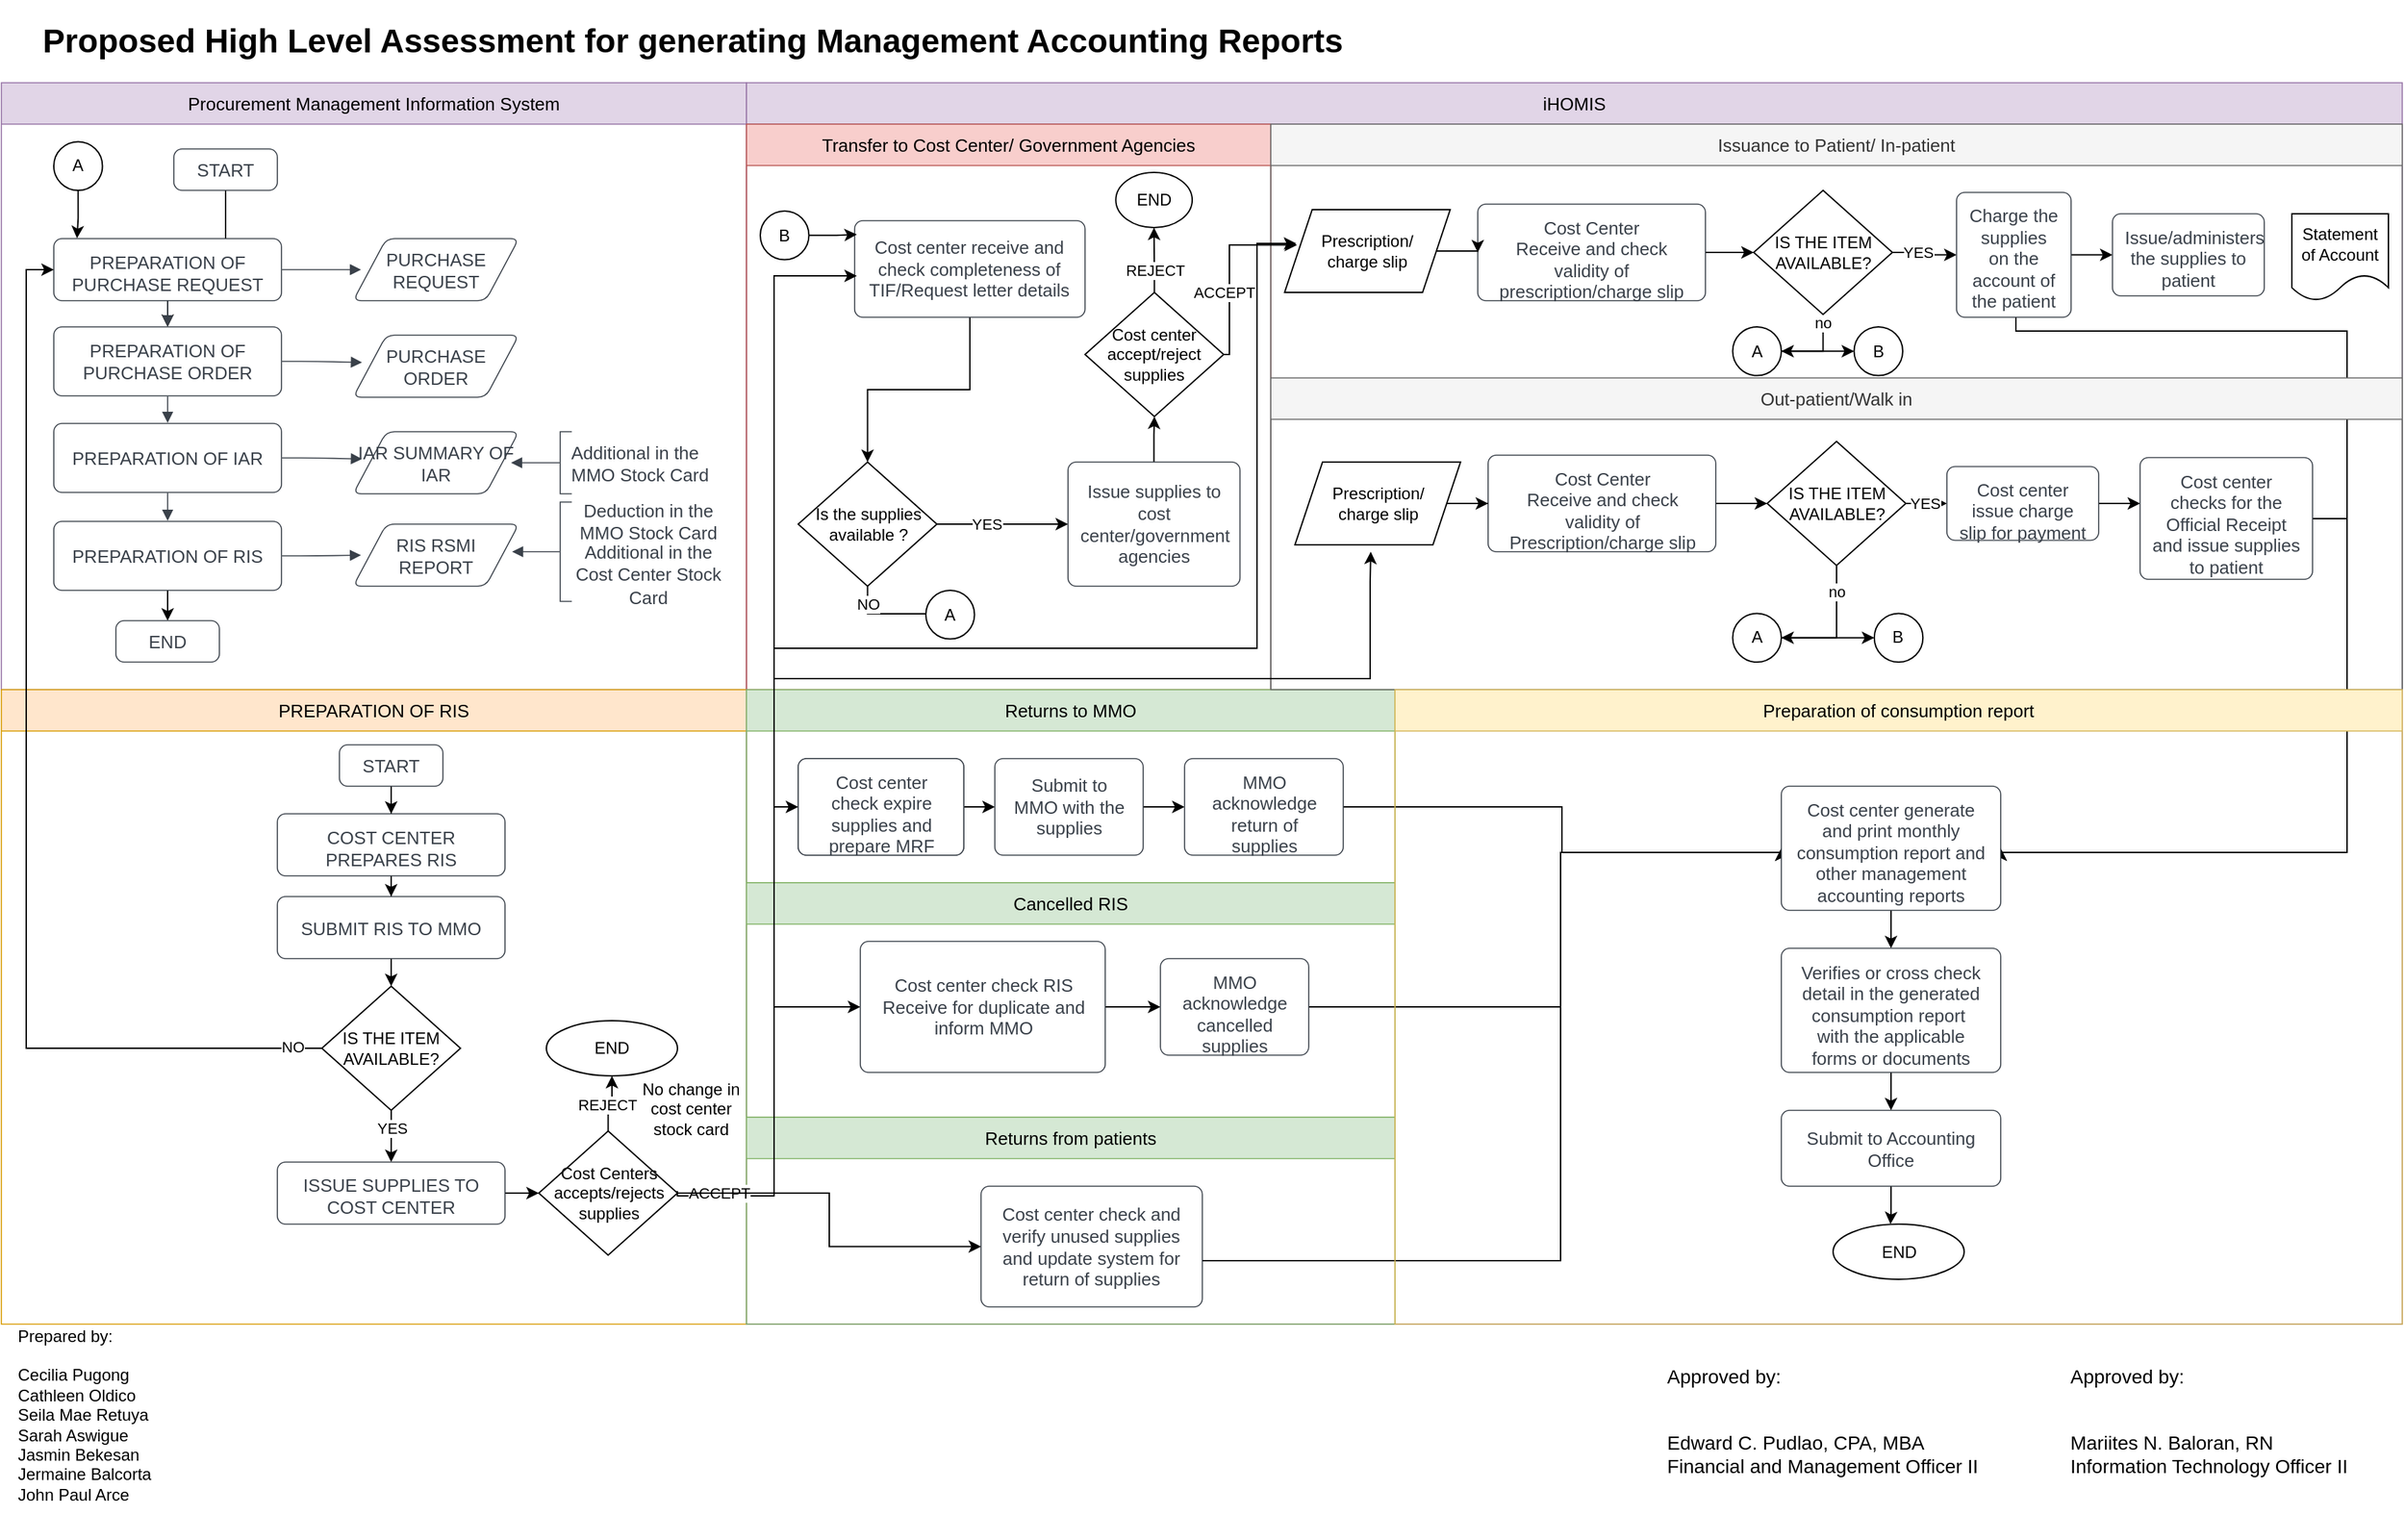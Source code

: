<mxfile version="21.5.0" type="github">
  <diagram name="Page-1" id="J0lyRj6n2_-u4ndbuz0H">
    <mxGraphModel dx="1434" dy="796" grid="1" gridSize="10" guides="1" tooltips="1" connect="1" arrows="1" fold="1" page="1" pageScale="1" pageWidth="850" pageHeight="1100" math="0" shadow="0">
      <root>
        <mxCell id="0" />
        <mxCell id="1" parent="0" />
        <mxCell id="qVswXqrrGsFflSgT77Yx-1" value="" style="fillColor=none;strokeColor=none;pointerEvents=0;fontStyle=0;html=1;whiteSpace=wrap;container=1;collapsible=0;childLayout=stackLayout;resizeParent=1;dropTarget=0;fontSize=13;spacing=0;strokeOpacity=100;fillOpacity=100;rounded=1;absoluteArcSize=1;arcSize=12;strokeWidth=0.8;" parent="1" vertex="1">
          <mxGeometry x="30" y="60" width="540" height="440" as="geometry" />
        </mxCell>
        <mxCell id="qVswXqrrGsFflSgT77Yx-2" value="Procurement Management Information System" style="swimlane;html=1;whiteSpace=wrap;connectable=0;fontStyle=0;startSize=30;dropTarget=0;rounded=0;spacing=0;strokeColor=#9673a6;strokeOpacity=100;fillOpacity=100;fillColor=#e1d5e7;strokeWidth=0.8;container=1;pointerEvents=0;collapsible=0;recursiveResize=0;fontSize=13;align=center;" parent="qVswXqrrGsFflSgT77Yx-1" vertex="1">
          <mxGeometry width="540" height="440" as="geometry" />
        </mxCell>
        <mxCell id="ko_6VQ7homJem2bXmBW5-42" value="" style="edgeStyle=orthogonalEdgeStyle;rounded=0;orthogonalLoop=1;jettySize=auto;html=1;" parent="1" source="qVswXqrrGsFflSgT77Yx-3" target="qVswXqrrGsFflSgT77Yx-5" edge="1">
          <mxGeometry relative="1" as="geometry" />
        </mxCell>
        <mxCell id="qVswXqrrGsFflSgT77Yx-3" value="START" style="html=1;overflow=block;blockSpacing=1;whiteSpace=wrap;fontSize=13;fontColor=#3a414a;align=center;spacing=3.8;strokeColor=#3a414a;strokeOpacity=100;fillOpacity=100;rounded=1;absoluteArcSize=1;arcSize=12;fillColor=#ffffff;strokeWidth=0.8;lucidId=2fs9UQbkpLP_;" parent="1" vertex="1">
          <mxGeometry x="155" y="108" width="75" height="30" as="geometry" />
        </mxCell>
        <mxCell id="qVswXqrrGsFflSgT77Yx-4" value="PREPARATION OF PURCHASE REQUEST" style="html=1;overflow=block;blockSpacing=1;whiteSpace=wrap;fontSize=13;fontColor=#3a414a;align=center;spacing=9;strokeColor=#3a414a;strokeOpacity=100;fillOpacity=100;rounded=1;absoluteArcSize=1;arcSize=12;fillColor=#ffffff;strokeWidth=0.8;lucidId=ogs9_VXGJzux;" parent="1" vertex="1">
          <mxGeometry x="68" y="173" width="165" height="45" as="geometry" />
        </mxCell>
        <mxCell id="qVswXqrrGsFflSgT77Yx-5" value="PREPARATION OF PURCHASE ORDER" style="html=1;overflow=block;blockSpacing=1;whiteSpace=wrap;fontSize=13;fontColor=#3a414a;align=center;spacing=9;strokeColor=#3a414a;strokeOpacity=100;fillOpacity=100;rounded=1;absoluteArcSize=1;arcSize=12;fillColor=#ffffff;strokeWidth=0.8;lucidId=Ehs9~Ryh2CZX;" parent="1" vertex="1">
          <mxGeometry x="68" y="237" width="165" height="50" as="geometry" />
        </mxCell>
        <mxCell id="qVswXqrrGsFflSgT77Yx-7" value="" style="html=1;jettySize=18;whiteSpace=wrap;fontSize=13;strokeColor=#3a414a;strokeOpacity=100;strokeWidth=0.8;rounded=1;arcSize=24;edgeStyle=orthogonalEdgeStyle;startArrow=none;endArrow=block;endFill=1;exitX=0.5;exitY=1.008;exitPerimeter=0;entryX=0.5;entryY=-0.007;entryPerimeter=0;lucidId=-Ts9mlz6nutN;" parent="1" source="qVswXqrrGsFflSgT77Yx-4" target="qVswXqrrGsFflSgT77Yx-5" edge="1">
          <mxGeometry width="100" height="100" relative="1" as="geometry">
            <Array as="points" />
          </mxGeometry>
        </mxCell>
        <mxCell id="qVswXqrrGsFflSgT77Yx-8" value="PURCHASE REQUEST" style="html=1;overflow=block;blockSpacing=1;whiteSpace=wrap;shape=parallelogram;perimeter=parallelogramPerimeter;anchorPointDirection=0;fontSize=13;fontColor=#3a414a;align=center;spacing=3.8;strokeColor=#3a414a;strokeOpacity=100;fillOpacity=100;rounded=1;absoluteArcSize=1;arcSize=12;fillColor=#ffffff;strokeWidth=0.8;lucidId=UVs9wLl9qu2Y;" parent="1" vertex="1">
          <mxGeometry x="285" y="173" width="120" height="45" as="geometry" />
        </mxCell>
        <mxCell id="qVswXqrrGsFflSgT77Yx-9" value="PURCHASE ORDER" style="html=1;overflow=block;blockSpacing=1;whiteSpace=wrap;shape=parallelogram;perimeter=parallelogramPerimeter;anchorPointDirection=0;fontSize=13;fontColor=#3a414a;align=center;spacing=3.8;strokeColor=#3a414a;strokeOpacity=100;fillOpacity=100;rounded=1;absoluteArcSize=1;arcSize=12;fillColor=#ffffff;strokeWidth=0.8;lucidId=-Vs9KuD~k-B.;" parent="1" vertex="1">
          <mxGeometry x="285" y="243" width="120" height="45" as="geometry" />
        </mxCell>
        <mxCell id="qVswXqrrGsFflSgT77Yx-10" value="" style="html=1;jettySize=18;whiteSpace=wrap;fontSize=13;strokeColor=#3a414a;strokeOpacity=100;strokeWidth=0.8;rounded=1;arcSize=24;edgeStyle=orthogonalEdgeStyle;startArrow=none;endArrow=block;endFill=1;exitX=1.002;exitY=0.5;exitPerimeter=0;entryX=0.047;entryY=0.5;entryPerimeter=0;lucidId=wWs9zzer59Nv;" parent="1" source="qVswXqrrGsFflSgT77Yx-4" target="qVswXqrrGsFflSgT77Yx-8" edge="1">
          <mxGeometry width="100" height="100" relative="1" as="geometry">
            <Array as="points" />
          </mxGeometry>
        </mxCell>
        <mxCell id="qVswXqrrGsFflSgT77Yx-11" value="" style="html=1;jettySize=18;whiteSpace=wrap;fontSize=13;strokeColor=#3a414a;strokeOpacity=100;strokeWidth=0.8;rounded=1;arcSize=24;edgeStyle=orthogonalEdgeStyle;startArrow=none;endArrow=block;endFill=1;exitX=1.002;exitY=0.5;exitPerimeter=0;entryX=0.053;entryY=0.44;entryPerimeter=0;lucidId=BWs9Htznbsrv;" parent="1" source="qVswXqrrGsFflSgT77Yx-5" target="qVswXqrrGsFflSgT77Yx-9" edge="1">
          <mxGeometry width="100" height="100" relative="1" as="geometry">
            <Array as="points" />
          </mxGeometry>
        </mxCell>
        <mxCell id="qVswXqrrGsFflSgT77Yx-12" value="PREPARATION OF IAR" style="html=1;overflow=block;blockSpacing=1;whiteSpace=wrap;fontSize=13;fontColor=#3a414a;align=center;spacing=9;strokeColor=#3a414a;strokeOpacity=100;fillOpacity=100;rounded=1;absoluteArcSize=1;arcSize=12;fillColor=#ffffff;strokeWidth=0.8;lucidId=RXs9OeCp4kVb;" parent="1" vertex="1">
          <mxGeometry x="68" y="307" width="165" height="50" as="geometry" />
        </mxCell>
        <mxCell id="qVswXqrrGsFflSgT77Yx-13" value="IAR SUMMARY OF IAR" style="html=1;overflow=block;blockSpacing=1;whiteSpace=wrap;shape=parallelogram;perimeter=parallelogramPerimeter;anchorPointDirection=0;fontSize=13;fontColor=#3a414a;align=center;spacing=3.8;strokeColor=#3a414a;strokeOpacity=100;fillOpacity=100;rounded=1;absoluteArcSize=1;arcSize=12;fillColor=#ffffff;strokeWidth=0.8;lucidId=gYs9m8~hJAxD;" parent="1" vertex="1">
          <mxGeometry x="285" y="313" width="120" height="45" as="geometry" />
        </mxCell>
        <mxCell id="qVswXqrrGsFflSgT77Yx-14" value="" style="html=1;jettySize=18;whiteSpace=wrap;fontSize=13;strokeColor=#3a414a;strokeOpacity=100;strokeWidth=0.8;rounded=1;arcSize=24;edgeStyle=orthogonalEdgeStyle;startArrow=none;endArrow=block;endFill=1;exitX=1.002;exitY=0.5;exitPerimeter=0;entryX=0.053;entryY=0.44;entryPerimeter=0;lucidId=yYs9_ldrX1Fi;" parent="1" source="qVswXqrrGsFflSgT77Yx-12" target="qVswXqrrGsFflSgT77Yx-13" edge="1">
          <mxGeometry width="100" height="100" relative="1" as="geometry">
            <Array as="points" />
          </mxGeometry>
        </mxCell>
        <mxCell id="ko_6VQ7homJem2bXmBW5-2" value="" style="edgeStyle=orthogonalEdgeStyle;rounded=0;orthogonalLoop=1;jettySize=auto;html=1;" parent="1" source="qVswXqrrGsFflSgT77Yx-15" target="ko_6VQ7homJem2bXmBW5-1" edge="1">
          <mxGeometry relative="1" as="geometry" />
        </mxCell>
        <mxCell id="qVswXqrrGsFflSgT77Yx-15" value="PREPARATION OF RIS" style="html=1;overflow=block;blockSpacing=1;whiteSpace=wrap;fontSize=13;fontColor=#3a414a;align=center;spacing=9;strokeColor=#3a414a;strokeOpacity=100;fillOpacity=100;rounded=1;absoluteArcSize=1;arcSize=12;fillColor=#ffffff;strokeWidth=0.8;lucidId=OYs974KPALUt;" parent="1" vertex="1">
          <mxGeometry x="68" y="378" width="165" height="50" as="geometry" />
        </mxCell>
        <mxCell id="qVswXqrrGsFflSgT77Yx-16" value="RIS RSMI REPORT" style="html=1;overflow=block;blockSpacing=1;whiteSpace=wrap;shape=parallelogram;perimeter=parallelogramPerimeter;anchorPointDirection=0;fontSize=13;fontColor=#3a414a;align=center;spacing=3.8;strokeColor=#3a414a;strokeOpacity=100;fillOpacity=100;rounded=1;absoluteArcSize=1;arcSize=12;fillColor=#ffffff;strokeWidth=0.8;lucidId=5Ys9VWO-W1IM;" parent="1" vertex="1">
          <mxGeometry x="285" y="380" width="120" height="45" as="geometry" />
        </mxCell>
        <mxCell id="qVswXqrrGsFflSgT77Yx-17" value="" style="html=1;jettySize=18;whiteSpace=wrap;fontSize=13;strokeColor=#3a414a;strokeOpacity=100;strokeWidth=0.8;rounded=1;arcSize=24;edgeStyle=orthogonalEdgeStyle;startArrow=none;endArrow=block;endFill=1;exitX=1.002;exitY=0.5;exitPerimeter=0;entryX=0.047;entryY=0.5;entryPerimeter=0;lucidId=eZs9JbDSxy5_;" parent="1" source="qVswXqrrGsFflSgT77Yx-15" target="qVswXqrrGsFflSgT77Yx-16" edge="1">
          <mxGeometry width="100" height="100" relative="1" as="geometry">
            <Array as="points" />
          </mxGeometry>
        </mxCell>
        <mxCell id="qVswXqrrGsFflSgT77Yx-18" value="Additional in the MMO Stock Card" style="group;spacingLeft=8;align=left;spacing=0;strokeColor=none;whiteSpace=wrap;fontSize=13;fontColor=#3a414a;strokeOpacity=100;fillOpacity=0;rounded=1;absoluteArcSize=1;arcSize=12;fillColor=#ffffff;strokeWidth=0.8;verticalAlign=middle;html=1;" parent="1" vertex="1">
          <mxGeometry x="435" y="313" width="120" height="45" as="geometry" />
        </mxCell>
        <mxCell id="qVswXqrrGsFflSgT77Yx-19" value="" style="shape=partialRectangle;right=0;fillColor=none;whiteSpace=wrap;fontSize=13;fontColor=#3a414a;align=center;strokeColor=#3a414a;strokeWidth=0.8;" parent="qVswXqrrGsFflSgT77Yx-18" vertex="1">
          <mxGeometry width="8" height="45" relative="1" as="geometry" />
        </mxCell>
        <mxCell id="qVswXqrrGsFflSgT77Yx-20" value="" style="html=1;jettySize=18;whiteSpace=wrap;fontSize=13;strokeColor=#3a414a;strokeOpacity=100;strokeWidth=0.8;rounded=1;arcSize=24;edgeStyle=orthogonalEdgeStyle;startArrow=none;endArrow=block;endFill=1;exitX=-0.003;exitY=0.5;exitPerimeter=0;entryX=0.953;entryY=0.5;entryPerimeter=0;lucidId=xZs9WXEUDVAi;" parent="1" source="qVswXqrrGsFflSgT77Yx-18" target="qVswXqrrGsFflSgT77Yx-13" edge="1">
          <mxGeometry width="100" height="100" relative="1" as="geometry">
            <Array as="points" />
          </mxGeometry>
        </mxCell>
        <mxCell id="qVswXqrrGsFflSgT77Yx-21" value="&lt;div style=&quot;display: flex; justify-content: center; text-align: center; align-items: baseline; font-size: 0; line-height: 1.25;margin-top: -2px;&quot;&gt;&lt;span&gt;&lt;span style=&quot;font-size:13px;color:#3a414a;&quot;&gt;Deduction in the MMO Stock Card&#xa;&lt;/span&gt;&lt;/span&gt;&lt;/div&gt;&lt;div style=&quot;display: flex; justify-content: center; text-align: center; align-items: baseline; font-size: 0; line-height: 1.25;margin-top: -2px;&quot;&gt;&lt;span&gt;&lt;span style=&quot;font-size:13px;color:#3a414a;&quot;&gt;Additional in the Cost Center Stock Card&lt;/span&gt;&lt;/span&gt;&lt;/div&gt;" style="group;spacingLeft=8;align=left;spacing=0;strokeColor=none;whiteSpace=wrap;overflow=block;blockSpacing=1;html=1;fontSize=13;strokeOpacity=100;fillOpacity=0;rounded=1;absoluteArcSize=1;arcSize=12;fillColor=#ffffff;strokeWidth=0.8;verticalAlign=middle;" parent="1" vertex="1">
          <mxGeometry x="435" y="364" width="120" height="72" as="geometry" />
        </mxCell>
        <mxCell id="qVswXqrrGsFflSgT77Yx-22" value="" style="shape=partialRectangle;right=0;fillColor=none;whiteSpace=wrap;overflow=block;blockSpacing=1;html=1;fontSize=13;strokeColor=#3a414a;strokeWidth=0.8;" parent="qVswXqrrGsFflSgT77Yx-21" vertex="1">
          <mxGeometry width="8" height="72" relative="1" as="geometry" />
        </mxCell>
        <mxCell id="qVswXqrrGsFflSgT77Yx-23" value="" style="html=1;jettySize=18;whiteSpace=wrap;fontSize=13;strokeColor=#3a414a;strokeOpacity=100;strokeWidth=0.8;rounded=1;arcSize=24;edgeStyle=orthogonalEdgeStyle;startArrow=none;endArrow=block;endFill=1;exitX=-0.003;exitY=0.5;exitPerimeter=0;entryX=0.959;entryY=0.44;entryPerimeter=0;lucidId=.Zs9wa_sZbOn;" parent="1" source="qVswXqrrGsFflSgT77Yx-21" target="qVswXqrrGsFflSgT77Yx-16" edge="1">
          <mxGeometry width="100" height="100" relative="1" as="geometry">
            <Array as="points" />
          </mxGeometry>
        </mxCell>
        <mxCell id="qVswXqrrGsFflSgT77Yx-24" value="" style="html=1;jettySize=18;whiteSpace=wrap;fontSize=13;strokeColor=#3a414a;strokeOpacity=100;strokeWidth=0.8;rounded=1;arcSize=24;edgeStyle=orthogonalEdgeStyle;startArrow=none;endArrow=block;endFill=1;exitX=0.5;exitY=1.007;exitPerimeter=0;entryX=0.5;entryY=-0.007;entryPerimeter=0;lucidId=w4s9.SIj1D_p;" parent="1" source="qVswXqrrGsFflSgT77Yx-5" target="qVswXqrrGsFflSgT77Yx-12" edge="1">
          <mxGeometry width="100" height="100" relative="1" as="geometry">
            <Array as="points" />
          </mxGeometry>
        </mxCell>
        <mxCell id="qVswXqrrGsFflSgT77Yx-25" value="" style="html=1;jettySize=18;whiteSpace=wrap;fontSize=13;strokeColor=#3a414a;strokeOpacity=100;strokeWidth=0.8;rounded=1;arcSize=24;edgeStyle=orthogonalEdgeStyle;startArrow=none;endArrow=block;endFill=1;exitX=0.5;exitY=1.007;exitPerimeter=0;entryX=0.5;entryY=-0.007;entryPerimeter=0;lucidId=x4s9VvWTqHpb;" parent="1" source="qVswXqrrGsFflSgT77Yx-12" target="qVswXqrrGsFflSgT77Yx-15" edge="1">
          <mxGeometry width="100" height="100" relative="1" as="geometry">
            <Array as="points" />
          </mxGeometry>
        </mxCell>
        <mxCell id="qVswXqrrGsFflSgT77Yx-146" value="&lt;h1&gt;Proposed High Level Assessment for generating Management Accounting Reports&lt;/h1&gt;" style="text;html=1;strokeColor=none;fillColor=none;spacing=5;spacingTop=-20;whiteSpace=wrap;overflow=hidden;rounded=0;" parent="1" vertex="1">
          <mxGeometry x="55" y="10" width="1195" height="40" as="geometry" />
        </mxCell>
        <mxCell id="ko_6VQ7homJem2bXmBW5-1" value="END" style="html=1;overflow=block;blockSpacing=1;whiteSpace=wrap;fontSize=13;fontColor=#3a414a;align=center;spacing=3.8;strokeColor=#3a414a;strokeOpacity=100;fillOpacity=100;rounded=1;absoluteArcSize=1;arcSize=12;fillColor=#ffffff;strokeWidth=0.8;lucidId=2fs9UQbkpLP_;" parent="1" vertex="1">
          <mxGeometry x="113" y="450" width="75" height="30" as="geometry" />
        </mxCell>
        <mxCell id="ko_6VQ7homJem2bXmBW5-3" value="" style="fillColor=none;strokeColor=none;pointerEvents=0;fontStyle=0;html=1;whiteSpace=wrap;container=1;collapsible=0;childLayout=stackLayout;resizeParent=1;dropTarget=0;fontSize=13;spacing=0;strokeOpacity=100;fillOpacity=100;rounded=1;absoluteArcSize=1;arcSize=12;strokeWidth=0.8;" parent="1" vertex="1">
          <mxGeometry x="30" y="500" width="540" height="460" as="geometry" />
        </mxCell>
        <mxCell id="ko_6VQ7homJem2bXmBW5-4" value="PREPARATION OF RIS" style="swimlane;html=1;whiteSpace=wrap;connectable=0;fontStyle=0;startSize=30;dropTarget=0;rounded=0;spacing=0;strokeColor=#d79b00;strokeOpacity=100;fillOpacity=100;fillColor=#ffe6cc;strokeWidth=0.8;container=1;pointerEvents=0;collapsible=0;recursiveResize=0;fontSize=13;align=center;" parent="ko_6VQ7homJem2bXmBW5-3" vertex="1">
          <mxGeometry width="540" height="460" as="geometry" />
        </mxCell>
        <mxCell id="ko_6VQ7homJem2bXmBW5-15" style="edgeStyle=orthogonalEdgeStyle;rounded=0;orthogonalLoop=1;jettySize=auto;html=1;entryX=0.5;entryY=0;entryDx=0;entryDy=0;" parent="1" source="ko_6VQ7homJem2bXmBW5-5" target="ko_6VQ7homJem2bXmBW5-6" edge="1">
          <mxGeometry relative="1" as="geometry" />
        </mxCell>
        <mxCell id="ko_6VQ7homJem2bXmBW5-5" value="START" style="html=1;overflow=block;blockSpacing=1;whiteSpace=wrap;fontSize=13;fontColor=#3a414a;align=center;spacing=3.8;strokeColor=#3a414a;strokeOpacity=100;fillOpacity=100;rounded=1;absoluteArcSize=1;arcSize=12;fillColor=#ffffff;strokeWidth=0.8;lucidId=2fs9UQbkpLP_;" parent="1" vertex="1">
          <mxGeometry x="275" y="540" width="75" height="30" as="geometry" />
        </mxCell>
        <mxCell id="ko_6VQ7homJem2bXmBW5-17" style="edgeStyle=orthogonalEdgeStyle;rounded=0;orthogonalLoop=1;jettySize=auto;html=1;" parent="1" source="ko_6VQ7homJem2bXmBW5-6" target="ko_6VQ7homJem2bXmBW5-7" edge="1">
          <mxGeometry relative="1" as="geometry" />
        </mxCell>
        <mxCell id="ko_6VQ7homJem2bXmBW5-6" value="COST CENTER PREPARES RIS" style="html=1;overflow=block;blockSpacing=1;whiteSpace=wrap;fontSize=13;fontColor=#3a414a;align=center;spacing=9;strokeColor=#3a414a;strokeOpacity=100;fillOpacity=100;rounded=1;absoluteArcSize=1;arcSize=12;fillColor=#ffffff;strokeWidth=0.8;lucidId=ogs9_VXGJzux;" parent="1" vertex="1">
          <mxGeometry x="230" y="590" width="165" height="45" as="geometry" />
        </mxCell>
        <mxCell id="ko_6VQ7homJem2bXmBW5-18" style="edgeStyle=orthogonalEdgeStyle;rounded=0;orthogonalLoop=1;jettySize=auto;html=1;" parent="1" source="ko_6VQ7homJem2bXmBW5-7" target="ko_6VQ7homJem2bXmBW5-9" edge="1">
          <mxGeometry relative="1" as="geometry" />
        </mxCell>
        <mxCell id="ko_6VQ7homJem2bXmBW5-7" value="SUBMIT RIS TO MMO" style="html=1;overflow=block;blockSpacing=1;whiteSpace=wrap;fontSize=13;fontColor=#3a414a;align=center;spacing=9;strokeColor=#3a414a;strokeOpacity=100;fillOpacity=100;rounded=1;absoluteArcSize=1;arcSize=12;fillColor=#ffffff;strokeWidth=0.8;lucidId=ogs9_VXGJzux;" parent="1" vertex="1">
          <mxGeometry x="230" y="650" width="165" height="45" as="geometry" />
        </mxCell>
        <mxCell id="ko_6VQ7homJem2bXmBW5-23" style="edgeStyle=orthogonalEdgeStyle;rounded=0;orthogonalLoop=1;jettySize=auto;html=1;entryX=0;entryY=0.5;entryDx=0;entryDy=0;" parent="1" source="ko_6VQ7homJem2bXmBW5-9" target="qVswXqrrGsFflSgT77Yx-4" edge="1">
          <mxGeometry relative="1" as="geometry">
            <Array as="points">
              <mxPoint x="48" y="760" />
              <mxPoint x="48" y="196" />
            </Array>
          </mxGeometry>
        </mxCell>
        <mxCell id="ko_6VQ7homJem2bXmBW5-24" value="NO" style="edgeLabel;html=1;align=center;verticalAlign=middle;resizable=0;points=[];" parent="ko_6VQ7homJem2bXmBW5-23" vertex="1" connectable="0">
          <mxGeometry x="-0.945" y="-1" relative="1" as="geometry">
            <mxPoint as="offset" />
          </mxGeometry>
        </mxCell>
        <mxCell id="ko_6VQ7homJem2bXmBW5-27" value="" style="edgeStyle=orthogonalEdgeStyle;rounded=0;orthogonalLoop=1;jettySize=auto;html=1;" parent="1" source="ko_6VQ7homJem2bXmBW5-9" target="ko_6VQ7homJem2bXmBW5-25" edge="1">
          <mxGeometry relative="1" as="geometry" />
        </mxCell>
        <mxCell id="ko_6VQ7homJem2bXmBW5-28" value="YES" style="edgeLabel;html=1;align=center;verticalAlign=middle;resizable=0;points=[];" parent="ko_6VQ7homJem2bXmBW5-27" vertex="1" connectable="0">
          <mxGeometry x="-0.317" relative="1" as="geometry">
            <mxPoint as="offset" />
          </mxGeometry>
        </mxCell>
        <mxCell id="ko_6VQ7homJem2bXmBW5-9" value="IS THE ITEM AVAILABLE?" style="rhombus;whiteSpace=wrap;html=1;" parent="1" vertex="1">
          <mxGeometry x="262.25" y="715" width="100.5" height="90" as="geometry" />
        </mxCell>
        <mxCell id="ko_6VQ7homJem2bXmBW5-142" style="edgeStyle=orthogonalEdgeStyle;rounded=0;orthogonalLoop=1;jettySize=auto;html=1;" parent="1" source="ko_6VQ7homJem2bXmBW5-25" target="ko_6VQ7homJem2bXmBW5-140" edge="1">
          <mxGeometry relative="1" as="geometry" />
        </mxCell>
        <mxCell id="ko_6VQ7homJem2bXmBW5-25" value="ISSUE SUPPLIES TO COST CENTER" style="html=1;overflow=block;blockSpacing=1;whiteSpace=wrap;fontSize=13;fontColor=#3a414a;align=center;spacing=9;strokeColor=#3a414a;strokeOpacity=100;fillOpacity=100;rounded=1;absoluteArcSize=1;arcSize=12;fillColor=#ffffff;strokeWidth=0.8;lucidId=ogs9_VXGJzux;" parent="1" vertex="1">
          <mxGeometry x="230" y="842.5" width="165" height="45" as="geometry" />
        </mxCell>
        <mxCell id="ko_6VQ7homJem2bXmBW5-30" value="iHOMIS" style="swimlane;html=1;whiteSpace=wrap;connectable=0;fontStyle=0;startSize=30;dropTarget=0;rounded=0;spacing=0;strokeColor=#9673a6;strokeOpacity=100;fillOpacity=100;fillColor=#e1d5e7;strokeWidth=0.8;container=1;pointerEvents=0;collapsible=0;recursiveResize=0;fontSize=13;align=center;" parent="1" vertex="1">
          <mxGeometry x="570" y="60" width="1200" height="900" as="geometry" />
        </mxCell>
        <mxCell id="ko_6VQ7homJem2bXmBW5-31" value="Transfer to Cost Center/ Government Agencies" style="swimlane;html=1;whiteSpace=wrap;connectable=0;fontStyle=0;startSize=30;dropTarget=0;rounded=0;spacing=0;strokeColor=#b85450;strokeOpacity=100;fillOpacity=100;fillColor=#f8cecc;strokeWidth=0.8;container=1;pointerEvents=0;collapsible=0;recursiveResize=0;fontSize=13;align=center;" parent="1" vertex="1">
          <mxGeometry x="570" y="90" width="380" height="410" as="geometry" />
        </mxCell>
        <mxCell id="ko_6VQ7homJem2bXmBW5-38" value="" style="edgeStyle=orthogonalEdgeStyle;rounded=0;orthogonalLoop=1;jettySize=auto;html=1;" parent="1" source="ko_6VQ7homJem2bXmBW5-34" target="ko_6VQ7homJem2bXmBW5-35" edge="1">
          <mxGeometry relative="1" as="geometry" />
        </mxCell>
        <mxCell id="ko_6VQ7homJem2bXmBW5-34" value="Cost center receive and check completeness of TIF/Request letter details" style="html=1;overflow=block;blockSpacing=1;whiteSpace=wrap;fontSize=13;fontColor=#3a414a;align=center;spacing=9;strokeColor=#3a414a;strokeOpacity=100;fillOpacity=100;rounded=1;absoluteArcSize=1;arcSize=12;fillColor=#ffffff;strokeWidth=0.8;lucidId=ogs9_VXGJzux;" parent="1" vertex="1">
          <mxGeometry x="648.37" y="160" width="166.99" height="70" as="geometry" />
        </mxCell>
        <mxCell id="ko_6VQ7homJem2bXmBW5-39" value="" style="edgeStyle=orthogonalEdgeStyle;rounded=0;orthogonalLoop=1;jettySize=auto;html=1;" parent="1" source="ko_6VQ7homJem2bXmBW5-35" target="ko_6VQ7homJem2bXmBW5-36" edge="1">
          <mxGeometry relative="1" as="geometry" />
        </mxCell>
        <mxCell id="ko_6VQ7homJem2bXmBW5-59" value="YES" style="edgeLabel;html=1;align=center;verticalAlign=middle;resizable=0;points=[];" parent="ko_6VQ7homJem2bXmBW5-39" vertex="1" connectable="0">
          <mxGeometry x="-0.25" relative="1" as="geometry">
            <mxPoint as="offset" />
          </mxGeometry>
        </mxCell>
        <mxCell id="ko_6VQ7homJem2bXmBW5-55" value="" style="edgeStyle=orthogonalEdgeStyle;rounded=0;orthogonalLoop=1;jettySize=auto;html=1;" parent="1" source="ko_6VQ7homJem2bXmBW5-35" target="ko_6VQ7homJem2bXmBW5-54" edge="1">
          <mxGeometry relative="1" as="geometry" />
        </mxCell>
        <mxCell id="ko_6VQ7homJem2bXmBW5-58" value="NO" style="edgeLabel;html=1;align=center;verticalAlign=middle;resizable=0;points=[];" parent="ko_6VQ7homJem2bXmBW5-55" vertex="1" connectable="0">
          <mxGeometry x="-0.733" relative="1" as="geometry">
            <mxPoint as="offset" />
          </mxGeometry>
        </mxCell>
        <mxCell id="ko_6VQ7homJem2bXmBW5-35" value="Is the supplies available ?" style="rhombus;whiteSpace=wrap;html=1;" parent="1" vertex="1">
          <mxGeometry x="607.5" y="335" width="100.5" height="90" as="geometry" />
        </mxCell>
        <mxCell id="ko_6VQ7homJem2bXmBW5-162" style="edgeStyle=orthogonalEdgeStyle;rounded=0;orthogonalLoop=1;jettySize=auto;html=1;" parent="1" source="ko_6VQ7homJem2bXmBW5-36" target="ko_6VQ7homJem2bXmBW5-156" edge="1">
          <mxGeometry relative="1" as="geometry" />
        </mxCell>
        <mxCell id="ko_6VQ7homJem2bXmBW5-36" value="Issue supplies to cost center/government agencies" style="html=1;overflow=block;blockSpacing=1;whiteSpace=wrap;fontSize=13;fontColor=#3a414a;align=center;spacing=9;strokeColor=#3a414a;strokeOpacity=100;fillOpacity=100;rounded=1;absoluteArcSize=1;arcSize=12;fillColor=#ffffff;strokeWidth=0.8;lucidId=ogs9_VXGJzux;" parent="1" vertex="1">
          <mxGeometry x="803.04" y="335" width="124.64" height="90" as="geometry" />
        </mxCell>
        <mxCell id="ko_6VQ7homJem2bXmBW5-54" value="A" style="ellipse;whiteSpace=wrap;html=1;aspect=fixed;" parent="1" vertex="1">
          <mxGeometry x="700" y="428" width="35.25" height="35.25" as="geometry" />
        </mxCell>
        <mxCell id="ko_6VQ7homJem2bXmBW5-56" value="Issuance to Patient/ In-patient" style="swimlane;html=1;whiteSpace=wrap;connectable=0;fontStyle=0;startSize=30;dropTarget=0;rounded=0;spacing=0;strokeColor=#666666;strokeOpacity=100;fillOpacity=100;fillColor=#f5f5f5;strokeWidth=0.8;container=1;pointerEvents=0;collapsible=0;recursiveResize=0;fontSize=13;fontColor=#333333;align=center;" parent="1" vertex="1">
          <mxGeometry x="950" y="90" width="820" height="410" as="geometry" />
        </mxCell>
        <mxCell id="ko_6VQ7homJem2bXmBW5-67" value="" style="edgeStyle=orthogonalEdgeStyle;rounded=0;orthogonalLoop=1;jettySize=auto;html=1;" parent="1" source="ko_6VQ7homJem2bXmBW5-57" target="ko_6VQ7homJem2bXmBW5-64" edge="1">
          <mxGeometry relative="1" as="geometry" />
        </mxCell>
        <mxCell id="ko_6VQ7homJem2bXmBW5-57" value="Cost Center&lt;br&gt;Receive and check validity of prescription/charge slip" style="html=1;overflow=block;blockSpacing=1;whiteSpace=wrap;fontSize=13;fontColor=#3a414a;align=center;spacing=9;strokeColor=#3a414a;strokeOpacity=100;fillOpacity=100;rounded=1;absoluteArcSize=1;arcSize=12;fillColor=#ffffff;strokeWidth=0.8;lucidId=ogs9_VXGJzux;" parent="1" vertex="1">
          <mxGeometry x="1100" y="148" width="165" height="70" as="geometry" />
        </mxCell>
        <mxCell id="ko_6VQ7homJem2bXmBW5-63" value="" style="edgeStyle=orthogonalEdgeStyle;rounded=0;orthogonalLoop=1;jettySize=auto;html=1;" parent="1" source="ko_6VQ7homJem2bXmBW5-61" target="ko_6VQ7homJem2bXmBW5-57" edge="1">
          <mxGeometry relative="1" as="geometry" />
        </mxCell>
        <mxCell id="ko_6VQ7homJem2bXmBW5-61" value="Prescription/&lt;br&gt;charge slip" style="shape=parallelogram;perimeter=parallelogramPerimeter;whiteSpace=wrap;html=1;fixedSize=1;" parent="1" vertex="1">
          <mxGeometry x="960" y="152" width="120" height="60" as="geometry" />
        </mxCell>
        <mxCell id="ko_6VQ7homJem2bXmBW5-68" value="" style="edgeStyle=orthogonalEdgeStyle;rounded=0;orthogonalLoop=1;jettySize=auto;html=1;" parent="1" source="ko_6VQ7homJem2bXmBW5-64" target="ko_6VQ7homJem2bXmBW5-65" edge="1">
          <mxGeometry relative="1" as="geometry" />
        </mxCell>
        <mxCell id="ko_6VQ7homJem2bXmBW5-70" value="YES" style="edgeLabel;html=1;align=center;verticalAlign=middle;resizable=0;points=[];" parent="ko_6VQ7homJem2bXmBW5-68" vertex="1" connectable="0">
          <mxGeometry x="-0.258" relative="1" as="geometry">
            <mxPoint as="offset" />
          </mxGeometry>
        </mxCell>
        <mxCell id="ko_6VQ7homJem2bXmBW5-187" style="edgeStyle=orthogonalEdgeStyle;rounded=0;orthogonalLoop=1;jettySize=auto;html=1;entryX=1;entryY=0.5;entryDx=0;entryDy=0;" parent="1" source="ko_6VQ7homJem2bXmBW5-64" target="ko_6VQ7homJem2bXmBW5-71" edge="1">
          <mxGeometry relative="1" as="geometry">
            <Array as="points">
              <mxPoint x="1350" y="255" />
            </Array>
          </mxGeometry>
        </mxCell>
        <mxCell id="ko_6VQ7homJem2bXmBW5-195" value="no" style="edgeLabel;html=1;align=center;verticalAlign=middle;resizable=0;points=[];" parent="ko_6VQ7homJem2bXmBW5-187" vertex="1" connectable="0">
          <mxGeometry x="-0.786" y="-1" relative="1" as="geometry">
            <mxPoint as="offset" />
          </mxGeometry>
        </mxCell>
        <mxCell id="ko_6VQ7homJem2bXmBW5-64" value="IS THE ITEM AVAILABLE?" style="rhombus;whiteSpace=wrap;html=1;" parent="1" vertex="1">
          <mxGeometry x="1300" y="138" width="100.5" height="90" as="geometry" />
        </mxCell>
        <mxCell id="ko_6VQ7homJem2bXmBW5-197" value="" style="edgeStyle=orthogonalEdgeStyle;rounded=0;orthogonalLoop=1;jettySize=auto;html=1;" parent="1" source="ko_6VQ7homJem2bXmBW5-65" target="ko_6VQ7homJem2bXmBW5-196" edge="1">
          <mxGeometry relative="1" as="geometry" />
        </mxCell>
        <mxCell id="ko_6VQ7homJem2bXmBW5-199" style="edgeStyle=orthogonalEdgeStyle;rounded=0;orthogonalLoop=1;jettySize=auto;html=1;entryX=1;entryY=0.5;entryDx=0;entryDy=0;" parent="1" source="ko_6VQ7homJem2bXmBW5-65" target="ko_6VQ7homJem2bXmBW5-124" edge="1">
          <mxGeometry relative="1" as="geometry">
            <Array as="points">
              <mxPoint x="1490" y="240" />
              <mxPoint x="1730" y="240" />
              <mxPoint x="1730" y="618" />
            </Array>
          </mxGeometry>
        </mxCell>
        <mxCell id="ko_6VQ7homJem2bXmBW5-65" value="Charge the supplies on the account of the patient" style="html=1;overflow=block;blockSpacing=1;whiteSpace=wrap;fontSize=13;fontColor=#3a414a;align=center;spacing=9;strokeColor=#3a414a;strokeOpacity=100;fillOpacity=100;rounded=1;absoluteArcSize=1;arcSize=12;fillColor=#ffffff;strokeWidth=0.8;lucidId=ogs9_VXGJzux;" parent="1" vertex="1">
          <mxGeometry x="1447" y="139.5" width="83" height="90.5" as="geometry" />
        </mxCell>
        <mxCell id="ko_6VQ7homJem2bXmBW5-66" value="Statement of Account" style="shape=document;whiteSpace=wrap;html=1;boundedLbl=1;" parent="1" vertex="1">
          <mxGeometry x="1690" y="155" width="70" height="63" as="geometry" />
        </mxCell>
        <mxCell id="ko_6VQ7homJem2bXmBW5-188" value="" style="edgeStyle=orthogonalEdgeStyle;rounded=0;orthogonalLoop=1;jettySize=auto;html=1;" parent="1" source="ko_6VQ7homJem2bXmBW5-71" target="ko_6VQ7homJem2bXmBW5-171" edge="1">
          <mxGeometry relative="1" as="geometry" />
        </mxCell>
        <mxCell id="ko_6VQ7homJem2bXmBW5-71" value="A" style="ellipse;whiteSpace=wrap;html=1;aspect=fixed;" parent="1" vertex="1">
          <mxGeometry x="1284.75" y="237" width="35.25" height="35.25" as="geometry" />
        </mxCell>
        <mxCell id="ko_6VQ7homJem2bXmBW5-74" value="Returns to MMO" style="swimlane;html=1;whiteSpace=wrap;connectable=0;fontStyle=0;startSize=30;dropTarget=0;rounded=0;spacing=0;strokeColor=#82b366;strokeOpacity=100;fillOpacity=100;fillColor=#d5e8d4;strokeWidth=0.8;container=1;pointerEvents=0;collapsible=0;recursiveResize=0;fontSize=13;align=center;" parent="1" vertex="1">
          <mxGeometry x="570" y="500" width="470" height="140" as="geometry" />
        </mxCell>
        <mxCell id="ko_6VQ7homJem2bXmBW5-87" value="" style="edgeStyle=orthogonalEdgeStyle;rounded=0;orthogonalLoop=1;jettySize=auto;html=1;" parent="1" source="ko_6VQ7homJem2bXmBW5-80" target="ko_6VQ7homJem2bXmBW5-81" edge="1">
          <mxGeometry relative="1" as="geometry" />
        </mxCell>
        <mxCell id="ko_6VQ7homJem2bXmBW5-80" value="Cost center check expire supplies and prepare MRF" style="html=1;overflow=block;blockSpacing=1;whiteSpace=wrap;fontSize=13;fontColor=#3a414a;align=center;spacing=9;strokeColor=#3a414a;strokeOpacity=100;fillOpacity=100;rounded=1;absoluteArcSize=1;arcSize=12;fillColor=#ffffff;strokeWidth=0.8;lucidId=ogs9_VXGJzux;" parent="1" vertex="1">
          <mxGeometry x="607.5" y="550" width="120" height="70" as="geometry" />
        </mxCell>
        <mxCell id="ko_6VQ7homJem2bXmBW5-88" value="" style="edgeStyle=orthogonalEdgeStyle;rounded=0;orthogonalLoop=1;jettySize=auto;html=1;" parent="1" source="ko_6VQ7homJem2bXmBW5-81" target="ko_6VQ7homJem2bXmBW5-82" edge="1">
          <mxGeometry relative="1" as="geometry" />
        </mxCell>
        <mxCell id="ko_6VQ7homJem2bXmBW5-81" value="Submit to MMO with the supplies" style="html=1;overflow=block;blockSpacing=1;whiteSpace=wrap;fontSize=13;fontColor=#3a414a;align=center;spacing=9;strokeColor=#3a414a;strokeOpacity=100;fillOpacity=100;rounded=1;absoluteArcSize=1;arcSize=12;fillColor=#ffffff;strokeWidth=0.8;lucidId=ogs9_VXGJzux;" parent="1" vertex="1">
          <mxGeometry x="750" y="550" width="107.5" height="70" as="geometry" />
        </mxCell>
        <mxCell id="ko_6VQ7homJem2bXmBW5-201" style="edgeStyle=orthogonalEdgeStyle;rounded=0;orthogonalLoop=1;jettySize=auto;html=1;entryX=0;entryY=0.5;entryDx=0;entryDy=0;" parent="1" source="ko_6VQ7homJem2bXmBW5-82" target="ko_6VQ7homJem2bXmBW5-124" edge="1">
          <mxGeometry relative="1" as="geometry">
            <Array as="points">
              <mxPoint x="1161" y="585" />
              <mxPoint x="1161" y="618" />
            </Array>
          </mxGeometry>
        </mxCell>
        <mxCell id="ko_6VQ7homJem2bXmBW5-82" value="MMO acknowledge return of supplies" style="html=1;overflow=block;blockSpacing=1;whiteSpace=wrap;fontSize=13;fontColor=#3a414a;align=center;spacing=9;strokeColor=#3a414a;strokeOpacity=100;fillOpacity=100;rounded=1;absoluteArcSize=1;arcSize=12;fillColor=#ffffff;strokeWidth=0.8;lucidId=ogs9_VXGJzux;" parent="1" vertex="1">
          <mxGeometry x="887.5" y="550" width="115" height="70" as="geometry" />
        </mxCell>
        <mxCell id="ko_6VQ7homJem2bXmBW5-86" value="Cancelled RIS" style="swimlane;html=1;whiteSpace=wrap;connectable=0;fontStyle=0;startSize=30;dropTarget=0;rounded=0;spacing=0;strokeColor=#82b366;strokeOpacity=100;fillOpacity=100;fillColor=#d5e8d4;strokeWidth=0.8;container=1;pointerEvents=0;collapsible=0;recursiveResize=0;fontSize=13;align=center;" parent="1" vertex="1">
          <mxGeometry x="570" y="640" width="470" height="170" as="geometry" />
        </mxCell>
        <mxCell id="ko_6VQ7homJem2bXmBW5-89" value="Cost center check expire supplies and prepare MRF" style="html=1;overflow=block;blockSpacing=1;whiteSpace=wrap;fontSize=13;fontColor=#3a414a;align=center;spacing=9;strokeColor=#3a414a;strokeOpacity=100;fillOpacity=100;rounded=1;absoluteArcSize=1;arcSize=12;fillColor=#ffffff;strokeWidth=0.8;lucidId=ogs9_VXGJzux;" parent="1" vertex="1">
          <mxGeometry x="607.5" y="550" width="120" height="70" as="geometry" />
        </mxCell>
        <mxCell id="ko_6VQ7homJem2bXmBW5-202" style="edgeStyle=orthogonalEdgeStyle;rounded=0;orthogonalLoop=1;jettySize=auto;html=1;entryX=0;entryY=0.5;entryDx=0;entryDy=0;" parent="1" source="ko_6VQ7homJem2bXmBW5-90" target="ko_6VQ7homJem2bXmBW5-124" edge="1">
          <mxGeometry relative="1" as="geometry">
            <Array as="points">
              <mxPoint x="1160" y="730" />
              <mxPoint x="1160" y="618" />
            </Array>
          </mxGeometry>
        </mxCell>
        <mxCell id="ko_6VQ7homJem2bXmBW5-90" value="MMO acknowledge cancelled supplies" style="html=1;overflow=block;blockSpacing=1;whiteSpace=wrap;fontSize=13;fontColor=#3a414a;align=center;spacing=9;strokeColor=#3a414a;strokeOpacity=100;fillOpacity=100;rounded=1;absoluteArcSize=1;arcSize=12;fillColor=#ffffff;strokeWidth=0.8;lucidId=ogs9_VXGJzux;" parent="1" vertex="1">
          <mxGeometry x="870" y="695" width="107.5" height="70" as="geometry" />
        </mxCell>
        <mxCell id="ko_6VQ7homJem2bXmBW5-93" value="" style="edgeStyle=orthogonalEdgeStyle;rounded=0;orthogonalLoop=1;jettySize=auto;html=1;" parent="1" source="ko_6VQ7homJem2bXmBW5-91" target="ko_6VQ7homJem2bXmBW5-90" edge="1">
          <mxGeometry relative="1" as="geometry" />
        </mxCell>
        <mxCell id="ko_6VQ7homJem2bXmBW5-91" value="Cost center check RIS Receive for duplicate and inform MMO" style="html=1;overflow=block;blockSpacing=1;whiteSpace=wrap;fontSize=13;fontColor=#3a414a;align=center;spacing=9;strokeColor=#3a414a;strokeOpacity=100;fillOpacity=100;rounded=1;absoluteArcSize=1;arcSize=12;fillColor=#ffffff;strokeWidth=0.8;lucidId=ogs9_VXGJzux;" parent="1" vertex="1">
          <mxGeometry x="652.5" y="682.5" width="177.5" height="95" as="geometry" />
        </mxCell>
        <mxCell id="ko_6VQ7homJem2bXmBW5-94" value="Out-patient/Walk in" style="swimlane;html=1;whiteSpace=wrap;connectable=0;fontStyle=0;startSize=30;dropTarget=0;rounded=0;spacing=0;strokeColor=#666666;strokeOpacity=100;fillOpacity=100;fillColor=#f5f5f5;strokeWidth=0.8;container=1;pointerEvents=0;collapsible=0;recursiveResize=0;fontSize=13;fontColor=#333333;align=center;" parent="1" vertex="1">
          <mxGeometry x="950" y="274" width="820" height="226" as="geometry" />
        </mxCell>
        <mxCell id="ko_6VQ7homJem2bXmBW5-101" value="" style="edgeStyle=orthogonalEdgeStyle;rounded=0;orthogonalLoop=1;jettySize=auto;html=1;" parent="1" source="ko_6VQ7homJem2bXmBW5-95" target="ko_6VQ7homJem2bXmBW5-99" edge="1">
          <mxGeometry relative="1" as="geometry" />
        </mxCell>
        <mxCell id="ko_6VQ7homJem2bXmBW5-95" value="Cost Center&lt;br&gt;Receive and check validity of Prescription/charge slip" style="html=1;overflow=block;blockSpacing=1;whiteSpace=wrap;fontSize=13;fontColor=#3a414a;align=center;spacing=9;strokeColor=#3a414a;strokeOpacity=100;fillOpacity=100;rounded=1;absoluteArcSize=1;arcSize=12;fillColor=#ffffff;strokeWidth=0.8;lucidId=ogs9_VXGJzux;" parent="1" vertex="1">
          <mxGeometry x="1107.5" y="330" width="165" height="70" as="geometry" />
        </mxCell>
        <mxCell id="ko_6VQ7homJem2bXmBW5-98" value="" style="edgeStyle=orthogonalEdgeStyle;rounded=0;orthogonalLoop=1;jettySize=auto;html=1;" parent="1" source="ko_6VQ7homJem2bXmBW5-96" target="ko_6VQ7homJem2bXmBW5-95" edge="1">
          <mxGeometry relative="1" as="geometry" />
        </mxCell>
        <mxCell id="ko_6VQ7homJem2bXmBW5-96" value="Prescription/&lt;br&gt;charge slip" style="shape=parallelogram;perimeter=parallelogramPerimeter;whiteSpace=wrap;html=1;fixedSize=1;" parent="1" vertex="1">
          <mxGeometry x="967.5" y="335" width="120" height="60" as="geometry" />
        </mxCell>
        <mxCell id="ko_6VQ7homJem2bXmBW5-110" value="" style="edgeStyle=orthogonalEdgeStyle;rounded=0;orthogonalLoop=1;jettySize=auto;html=1;" parent="1" source="ko_6VQ7homJem2bXmBW5-99" target="ko_6VQ7homJem2bXmBW5-108" edge="1">
          <mxGeometry relative="1" as="geometry" />
        </mxCell>
        <mxCell id="ko_6VQ7homJem2bXmBW5-209" value="YES" style="edgeLabel;html=1;align=center;verticalAlign=middle;resizable=0;points=[];" parent="ko_6VQ7homJem2bXmBW5-110" vertex="1" connectable="0">
          <mxGeometry x="-0.321" relative="1" as="geometry">
            <mxPoint x="3" as="offset" />
          </mxGeometry>
        </mxCell>
        <mxCell id="ko_6VQ7homJem2bXmBW5-193" style="edgeStyle=orthogonalEdgeStyle;rounded=0;orthogonalLoop=1;jettySize=auto;html=1;entryX=1;entryY=0.5;entryDx=0;entryDy=0;" parent="1" source="ko_6VQ7homJem2bXmBW5-99" target="ko_6VQ7homJem2bXmBW5-191" edge="1">
          <mxGeometry relative="1" as="geometry" />
        </mxCell>
        <mxCell id="ko_6VQ7homJem2bXmBW5-194" value="no" style="edgeLabel;html=1;align=center;verticalAlign=middle;resizable=0;points=[];" parent="ko_6VQ7homJem2bXmBW5-193" vertex="1" connectable="0">
          <mxGeometry x="-0.597" relative="1" as="geometry">
            <mxPoint as="offset" />
          </mxGeometry>
        </mxCell>
        <mxCell id="ko_6VQ7homJem2bXmBW5-99" value="IS THE ITEM AVAILABLE?" style="rhombus;whiteSpace=wrap;html=1;" parent="1" vertex="1">
          <mxGeometry x="1309.75" y="320" width="100.5" height="90" as="geometry" />
        </mxCell>
        <mxCell id="ko_6VQ7homJem2bXmBW5-111" value="" style="edgeStyle=orthogonalEdgeStyle;rounded=0;orthogonalLoop=1;jettySize=auto;html=1;" parent="1" source="ko_6VQ7homJem2bXmBW5-108" edge="1">
          <mxGeometry relative="1" as="geometry">
            <mxPoint x="1580" y="365.04" as="targetPoint" />
          </mxGeometry>
        </mxCell>
        <mxCell id="ko_6VQ7homJem2bXmBW5-108" value="Cost center issue charge slip for payment" style="html=1;overflow=block;blockSpacing=1;whiteSpace=wrap;fontSize=13;fontColor=#3a414a;align=center;spacing=9;strokeColor=#3a414a;strokeOpacity=100;fillOpacity=100;rounded=1;absoluteArcSize=1;arcSize=12;fillColor=#ffffff;strokeWidth=0.8;lucidId=ogs9_VXGJzux;" parent="1" vertex="1">
          <mxGeometry x="1440" y="338.25" width="110" height="53.5" as="geometry" />
        </mxCell>
        <mxCell id="ko_6VQ7homJem2bXmBW5-200" style="edgeStyle=orthogonalEdgeStyle;rounded=0;orthogonalLoop=1;jettySize=auto;html=1;entryX=1;entryY=0.5;entryDx=0;entryDy=0;" parent="1" source="ko_6VQ7homJem2bXmBW5-112" target="ko_6VQ7homJem2bXmBW5-124" edge="1">
          <mxGeometry relative="1" as="geometry">
            <Array as="points">
              <mxPoint x="1730" y="376" />
              <mxPoint x="1730" y="618" />
            </Array>
          </mxGeometry>
        </mxCell>
        <mxCell id="ko_6VQ7homJem2bXmBW5-112" value="Cost center checks for the Official Receipt and issue supplies to patient" style="html=1;overflow=block;blockSpacing=1;whiteSpace=wrap;fontSize=13;fontColor=#3a414a;align=center;spacing=9;strokeColor=#3a414a;strokeOpacity=100;fillOpacity=100;rounded=1;absoluteArcSize=1;arcSize=12;fillColor=#ffffff;strokeWidth=0.8;lucidId=ogs9_VXGJzux;" parent="1" vertex="1">
          <mxGeometry x="1580" y="331.75" width="125" height="88.25" as="geometry" />
        </mxCell>
        <mxCell id="ko_6VQ7homJem2bXmBW5-115" value="Returns from patients" style="swimlane;html=1;whiteSpace=wrap;connectable=0;fontStyle=0;startSize=30;dropTarget=0;rounded=0;spacing=0;strokeColor=#82b366;strokeOpacity=100;fillOpacity=100;fillColor=#d5e8d4;strokeWidth=0.8;container=1;pointerEvents=0;collapsible=0;recursiveResize=0;fontSize=13;align=center;" parent="1" vertex="1">
          <mxGeometry x="570" y="810" width="470" height="150" as="geometry" />
        </mxCell>
        <mxCell id="ko_6VQ7homJem2bXmBW5-203" style="edgeStyle=orthogonalEdgeStyle;rounded=0;orthogonalLoop=1;jettySize=auto;html=1;entryX=0;entryY=0.5;entryDx=0;entryDy=0;" parent="1" source="ko_6VQ7homJem2bXmBW5-118" target="ko_6VQ7homJem2bXmBW5-124" edge="1">
          <mxGeometry relative="1" as="geometry">
            <Array as="points">
              <mxPoint x="1160" y="914" />
              <mxPoint x="1160" y="618" />
            </Array>
          </mxGeometry>
        </mxCell>
        <mxCell id="ko_6VQ7homJem2bXmBW5-118" value="Cost center check and verify unused supplies and update system for return of supplies" style="html=1;overflow=block;blockSpacing=1;whiteSpace=wrap;fontSize=13;fontColor=#3a414a;align=center;spacing=9;strokeColor=#3a414a;strokeOpacity=100;fillOpacity=100;rounded=1;absoluteArcSize=1;arcSize=12;fillColor=#ffffff;strokeWidth=0.8;lucidId=ogs9_VXGJzux;" parent="1" vertex="1">
          <mxGeometry x="740" y="860" width="160.36" height="87.5" as="geometry" />
        </mxCell>
        <mxCell id="ko_6VQ7homJem2bXmBW5-123" value="Preparation of consumption report" style="swimlane;html=1;whiteSpace=wrap;connectable=0;fontStyle=0;startSize=30;dropTarget=0;rounded=0;spacing=0;strokeColor=#d6b656;strokeOpacity=100;fillOpacity=100;fillColor=#fff2cc;strokeWidth=0.8;container=1;pointerEvents=0;collapsible=0;recursiveResize=0;fontSize=13;align=center;" parent="1" vertex="1">
          <mxGeometry x="1040" y="500" width="730" height="460" as="geometry" />
        </mxCell>
        <mxCell id="ko_6VQ7homJem2bXmBW5-211" value="" style="edgeStyle=orthogonalEdgeStyle;rounded=0;orthogonalLoop=1;jettySize=auto;html=1;" parent="1" source="ko_6VQ7homJem2bXmBW5-124" target="ko_6VQ7homJem2bXmBW5-210" edge="1">
          <mxGeometry relative="1" as="geometry" />
        </mxCell>
        <mxCell id="ko_6VQ7homJem2bXmBW5-124" value="Cost center generate and print monthly consumption report and other management accounting reports" style="html=1;overflow=block;blockSpacing=1;whiteSpace=wrap;fontSize=13;fontColor=#3a414a;align=center;spacing=9;strokeColor=#3a414a;strokeOpacity=100;fillOpacity=100;rounded=1;absoluteArcSize=1;arcSize=12;fillColor=#ffffff;strokeWidth=0.8;lucidId=ogs9_VXGJzux;" parent="1" vertex="1">
          <mxGeometry x="1320" y="570" width="159" height="90" as="geometry" />
        </mxCell>
        <mxCell id="ko_6VQ7homJem2bXmBW5-214" style="edgeStyle=orthogonalEdgeStyle;rounded=0;orthogonalLoop=1;jettySize=auto;html=1;entryX=0.438;entryY=0.001;entryDx=0;entryDy=0;entryPerimeter=0;" parent="1" source="ko_6VQ7homJem2bXmBW5-125" target="ko_6VQ7homJem2bXmBW5-127" edge="1">
          <mxGeometry relative="1" as="geometry" />
        </mxCell>
        <mxCell id="ko_6VQ7homJem2bXmBW5-125" value="Submit to Accounting Office" style="html=1;overflow=block;blockSpacing=1;whiteSpace=wrap;fontSize=13;fontColor=#3a414a;align=center;spacing=9;strokeColor=#3a414a;strokeOpacity=100;fillOpacity=100;rounded=1;absoluteArcSize=1;arcSize=12;fillColor=#ffffff;strokeWidth=0.8;lucidId=ogs9_VXGJzux;" parent="1" vertex="1">
          <mxGeometry x="1320" y="805" width="159" height="55" as="geometry" />
        </mxCell>
        <mxCell id="ko_6VQ7homJem2bXmBW5-127" value="END" style="ellipse;whiteSpace=wrap;html=1;" parent="1" vertex="1">
          <mxGeometry x="1357.51" y="887.5" width="95" height="40" as="geometry" />
        </mxCell>
        <mxCell id="ko_6VQ7homJem2bXmBW5-144" style="edgeStyle=orthogonalEdgeStyle;rounded=0;orthogonalLoop=1;jettySize=auto;html=1;entryX=0.5;entryY=1;entryDx=0;entryDy=0;" parent="1" source="ko_6VQ7homJem2bXmBW5-140" target="ko_6VQ7homJem2bXmBW5-141" edge="1">
          <mxGeometry relative="1" as="geometry" />
        </mxCell>
        <mxCell id="ko_6VQ7homJem2bXmBW5-146" value="REJECT" style="edgeLabel;html=1;align=center;verticalAlign=middle;resizable=0;points=[];" parent="ko_6VQ7homJem2bXmBW5-144" vertex="1" connectable="0">
          <mxGeometry x="-0.257" y="1" relative="1" as="geometry">
            <mxPoint y="-3" as="offset" />
          </mxGeometry>
        </mxCell>
        <mxCell id="ko_6VQ7homJem2bXmBW5-147" style="edgeStyle=orthogonalEdgeStyle;rounded=0;orthogonalLoop=1;jettySize=auto;html=1;entryX=0;entryY=0.5;entryDx=0;entryDy=0;" parent="1" source="ko_6VQ7homJem2bXmBW5-140" target="ko_6VQ7homJem2bXmBW5-91" edge="1">
          <mxGeometry relative="1" as="geometry">
            <Array as="points">
              <mxPoint x="590" y="865" />
              <mxPoint x="590" y="730" />
            </Array>
          </mxGeometry>
        </mxCell>
        <mxCell id="ko_6VQ7homJem2bXmBW5-148" style="edgeStyle=orthogonalEdgeStyle;rounded=0;orthogonalLoop=1;jettySize=auto;html=1;entryX=0;entryY=0.5;entryDx=0;entryDy=0;" parent="1" source="ko_6VQ7homJem2bXmBW5-140" target="ko_6VQ7homJem2bXmBW5-89" edge="1">
          <mxGeometry relative="1" as="geometry">
            <Array as="points">
              <mxPoint x="590" y="865" />
              <mxPoint x="590" y="585" />
            </Array>
          </mxGeometry>
        </mxCell>
        <mxCell id="ko_6VQ7homJem2bXmBW5-149" style="edgeStyle=orthogonalEdgeStyle;rounded=0;orthogonalLoop=1;jettySize=auto;html=1;" parent="1" source="ko_6VQ7homJem2bXmBW5-140" edge="1">
          <mxGeometry relative="1" as="geometry">
            <mxPoint x="650" y="200" as="targetPoint" />
            <Array as="points">
              <mxPoint x="590" y="865" />
              <mxPoint x="590" y="200" />
            </Array>
          </mxGeometry>
        </mxCell>
        <mxCell id="ko_6VQ7homJem2bXmBW5-205" style="edgeStyle=orthogonalEdgeStyle;rounded=0;orthogonalLoop=1;jettySize=auto;html=1;entryX=0.458;entryY=1.043;entryDx=0;entryDy=0;entryPerimeter=0;exitX=0.999;exitY=0.483;exitDx=0;exitDy=0;exitPerimeter=0;" parent="1" source="ko_6VQ7homJem2bXmBW5-140" edge="1">
          <mxGeometry relative="1" as="geometry">
            <mxPoint x="520.0" y="867.42" as="sourcePoint" />
            <mxPoint x="1022.46" y="400.0" as="targetPoint" />
            <Array as="points">
              <mxPoint x="520" y="867" />
              <mxPoint x="590" y="867" />
              <mxPoint x="590" y="492" />
              <mxPoint x="1022" y="492" />
              <mxPoint x="1022" y="422" />
              <mxPoint x="1023" y="422" />
            </Array>
          </mxGeometry>
        </mxCell>
        <mxCell id="ko_6VQ7homJem2bXmBW5-207" style="edgeStyle=orthogonalEdgeStyle;rounded=0;orthogonalLoop=1;jettySize=auto;html=1;entryX=0.071;entryY=0.408;entryDx=0;entryDy=0;entryPerimeter=0;" parent="1" source="ko_6VQ7homJem2bXmBW5-140" target="ko_6VQ7homJem2bXmBW5-61" edge="1">
          <mxGeometry relative="1" as="geometry">
            <Array as="points">
              <mxPoint x="590" y="865" />
              <mxPoint x="590" y="470" />
              <mxPoint x="940" y="470" />
              <mxPoint x="940" y="177" />
            </Array>
          </mxGeometry>
        </mxCell>
        <mxCell id="ko_6VQ7homJem2bXmBW5-215" value="ACCEPT" style="edgeLabel;html=1;align=center;verticalAlign=middle;resizable=0;points=[];" parent="ko_6VQ7homJem2bXmBW5-207" vertex="1" connectable="0">
          <mxGeometry x="-0.947" relative="1" as="geometry">
            <mxPoint as="offset" />
          </mxGeometry>
        </mxCell>
        <mxCell id="ko_6VQ7homJem2bXmBW5-217" style="edgeStyle=orthogonalEdgeStyle;rounded=0;orthogonalLoop=1;jettySize=auto;html=1;" parent="1" source="ko_6VQ7homJem2bXmBW5-140" target="ko_6VQ7homJem2bXmBW5-118" edge="1">
          <mxGeometry relative="1" as="geometry" />
        </mxCell>
        <mxCell id="ko_6VQ7homJem2bXmBW5-140" value="Cost Centers accepts/rejects supplies" style="rhombus;whiteSpace=wrap;html=1;" parent="1" vertex="1">
          <mxGeometry x="419.5" y="820" width="100.5" height="90" as="geometry" />
        </mxCell>
        <mxCell id="ko_6VQ7homJem2bXmBW5-141" value="END" style="ellipse;whiteSpace=wrap;html=1;" parent="1" vertex="1">
          <mxGeometry x="425" y="740" width="95" height="40" as="geometry" />
        </mxCell>
        <mxCell id="ko_6VQ7homJem2bXmBW5-155" style="edgeStyle=orthogonalEdgeStyle;rounded=0;orthogonalLoop=1;jettySize=auto;html=1;" parent="1" source="ko_6VQ7homJem2bXmBW5-152" edge="1">
          <mxGeometry relative="1" as="geometry">
            <mxPoint x="650" y="170" as="targetPoint" />
          </mxGeometry>
        </mxCell>
        <mxCell id="ko_6VQ7homJem2bXmBW5-152" value="B" style="ellipse;whiteSpace=wrap;html=1;aspect=fixed;" parent="1" vertex="1">
          <mxGeometry x="580" y="153" width="35.25" height="35.25" as="geometry" />
        </mxCell>
        <mxCell id="ko_6VQ7homJem2bXmBW5-158" style="edgeStyle=orthogonalEdgeStyle;rounded=0;orthogonalLoop=1;jettySize=auto;html=1;entryX=0.5;entryY=1;entryDx=0;entryDy=0;" parent="1" source="ko_6VQ7homJem2bXmBW5-156" target="ko_6VQ7homJem2bXmBW5-157" edge="1">
          <mxGeometry relative="1" as="geometry">
            <Array as="points">
              <mxPoint x="865" y="200" />
              <mxPoint x="865" y="200" />
            </Array>
          </mxGeometry>
        </mxCell>
        <mxCell id="ko_6VQ7homJem2bXmBW5-159" value="REJECT" style="edgeLabel;html=1;align=center;verticalAlign=middle;resizable=0;points=[];" parent="ko_6VQ7homJem2bXmBW5-158" vertex="1" connectable="0">
          <mxGeometry x="-0.308" relative="1" as="geometry">
            <mxPoint as="offset" />
          </mxGeometry>
        </mxCell>
        <mxCell id="ko_6VQ7homJem2bXmBW5-160" style="edgeStyle=orthogonalEdgeStyle;rounded=0;orthogonalLoop=1;jettySize=auto;html=1;entryX=0.075;entryY=0.427;entryDx=0;entryDy=0;entryPerimeter=0;" parent="1" source="ko_6VQ7homJem2bXmBW5-156" target="ko_6VQ7homJem2bXmBW5-61" edge="1">
          <mxGeometry relative="1" as="geometry">
            <Array as="points">
              <mxPoint x="920" y="257" />
              <mxPoint x="920" y="178" />
            </Array>
          </mxGeometry>
        </mxCell>
        <mxCell id="ko_6VQ7homJem2bXmBW5-161" value="ACCEPT" style="edgeLabel;html=1;align=center;verticalAlign=middle;resizable=0;points=[];" parent="ko_6VQ7homJem2bXmBW5-160" vertex="1" connectable="0">
          <mxGeometry x="-0.238" relative="1" as="geometry">
            <mxPoint x="-4" y="1" as="offset" />
          </mxGeometry>
        </mxCell>
        <mxCell id="ko_6VQ7homJem2bXmBW5-156" value="Cost center accept/reject supplies" style="rhombus;whiteSpace=wrap;html=1;" parent="1" vertex="1">
          <mxGeometry x="815.36" y="212" width="100.5" height="90" as="geometry" />
        </mxCell>
        <mxCell id="ko_6VQ7homJem2bXmBW5-157" value="END" style="ellipse;whiteSpace=wrap;html=1;" parent="1" vertex="1">
          <mxGeometry x="837.68" y="125" width="55.36" height="40" as="geometry" />
        </mxCell>
        <mxCell id="ko_6VQ7homJem2bXmBW5-164" style="edgeStyle=orthogonalEdgeStyle;rounded=0;orthogonalLoop=1;jettySize=auto;html=1;entryX=0.102;entryY=-0.005;entryDx=0;entryDy=0;entryPerimeter=0;" parent="1" source="ko_6VQ7homJem2bXmBW5-163" target="qVswXqrrGsFflSgT77Yx-4" edge="1">
          <mxGeometry relative="1" as="geometry" />
        </mxCell>
        <mxCell id="ko_6VQ7homJem2bXmBW5-163" value="A" style="ellipse;whiteSpace=wrap;html=1;aspect=fixed;" parent="1" vertex="1">
          <mxGeometry x="68" y="102.75" width="35.25" height="35.25" as="geometry" />
        </mxCell>
        <mxCell id="ko_6VQ7homJem2bXmBW5-171" value="B" style="ellipse;whiteSpace=wrap;html=1;aspect=fixed;" parent="1" vertex="1">
          <mxGeometry x="1372.74" y="237" width="35.25" height="35.25" as="geometry" />
        </mxCell>
        <mxCell id="ko_6VQ7homJem2bXmBW5-190" value="" style="edgeStyle=orthogonalEdgeStyle;rounded=0;orthogonalLoop=1;jettySize=auto;html=1;" parent="1" source="ko_6VQ7homJem2bXmBW5-191" target="ko_6VQ7homJem2bXmBW5-192" edge="1">
          <mxGeometry relative="1" as="geometry" />
        </mxCell>
        <mxCell id="ko_6VQ7homJem2bXmBW5-191" value="A" style="ellipse;whiteSpace=wrap;html=1;aspect=fixed;" parent="1" vertex="1">
          <mxGeometry x="1284.75" y="444.75" width="35.25" height="35.25" as="geometry" />
        </mxCell>
        <mxCell id="ko_6VQ7homJem2bXmBW5-192" value="B" style="ellipse;whiteSpace=wrap;html=1;aspect=fixed;" parent="1" vertex="1">
          <mxGeometry x="1387.38" y="444.75" width="35.25" height="35.25" as="geometry" />
        </mxCell>
        <mxCell id="ko_6VQ7homJem2bXmBW5-196" value="Issue/administers the supplies to patient" style="html=1;overflow=block;blockSpacing=1;whiteSpace=wrap;fontSize=13;fontColor=#3a414a;align=center;spacing=9;strokeColor=#3a414a;strokeOpacity=100;fillOpacity=100;rounded=1;absoluteArcSize=1;arcSize=12;fillColor=#ffffff;strokeWidth=0.8;lucidId=ogs9_VXGJzux;" parent="1" vertex="1">
          <mxGeometry x="1560" y="155" width="110" height="59.5" as="geometry" />
        </mxCell>
        <mxCell id="ko_6VQ7homJem2bXmBW5-213" style="edgeStyle=orthogonalEdgeStyle;rounded=0;orthogonalLoop=1;jettySize=auto;html=1;" parent="1" source="ko_6VQ7homJem2bXmBW5-210" target="ko_6VQ7homJem2bXmBW5-125" edge="1">
          <mxGeometry relative="1" as="geometry" />
        </mxCell>
        <mxCell id="ko_6VQ7homJem2bXmBW5-210" value="Verifies or cross check detail in the generated consumption report&amp;nbsp; with the applicable forms or documents" style="html=1;overflow=block;blockSpacing=1;whiteSpace=wrap;fontSize=13;fontColor=#3a414a;align=center;spacing=9;strokeColor=#3a414a;strokeOpacity=100;fillOpacity=100;rounded=1;absoluteArcSize=1;arcSize=12;fillColor=#ffffff;strokeWidth=0.8;lucidId=ogs9_VXGJzux;" parent="1" vertex="1">
          <mxGeometry x="1320" y="687.5" width="159" height="90" as="geometry" />
        </mxCell>
        <mxCell id="ko_6VQ7homJem2bXmBW5-216" value="No change in cost center stock card" style="text;html=1;strokeColor=none;fillColor=none;align=center;verticalAlign=middle;whiteSpace=wrap;rounded=0;" parent="1" vertex="1">
          <mxGeometry x="490" y="777.5" width="80" height="52.5" as="geometry" />
        </mxCell>
        <mxCell id="3O1K4HGOALP5KJhYzIOL-2" value="&lt;div style=&quot;text-align: left;&quot;&gt;&lt;span style=&quot;font-size: 14px; background-color: initial;&quot;&gt;Approved by:&lt;/span&gt;&lt;/div&gt;&lt;font style=&quot;&quot;&gt;&lt;div style=&quot;text-align: left;&quot;&gt;&lt;span style=&quot;font-size: 14px;&quot;&gt;&lt;br&gt;&lt;/span&gt;&lt;/div&gt;&lt;div style=&quot;text-align: left;&quot;&gt;&lt;br&gt;&lt;/div&gt;&lt;span style=&quot;font-size: 14px;&quot;&gt;&lt;div style=&quot;text-align: left;&quot;&gt;&lt;span style=&quot;background-color: initial;&quot;&gt;Edward C. Pudlao, CPA, MBA&lt;/span&gt;&lt;/div&gt;&lt;div style=&quot;text-align: left;&quot;&gt;&lt;span style=&quot;background-color: initial;&quot;&gt;Financial and Management Officer II&lt;/span&gt;&lt;/div&gt;&lt;/span&gt;&lt;/font&gt;" style="text;html=1;strokeColor=none;fillColor=none;align=center;verticalAlign=middle;whiteSpace=wrap;rounded=0;" parent="1" vertex="1">
          <mxGeometry x="1220.25" y="980" width="260" height="100" as="geometry" />
        </mxCell>
        <mxCell id="3O1K4HGOALP5KJhYzIOL-3" value="&lt;font style=&quot;&quot;&gt;&lt;font style=&quot;font-size: 12px;&quot;&gt;Prepared by:&lt;br&gt;&lt;br&gt;Cecilia Pugong&lt;br&gt;Cathleen Oldico&lt;br&gt;Seila Mae Retuya&lt;br&gt;Sarah Aswigue&lt;br&gt;Jasmin Bekesan&lt;br&gt;Jermaine Balcorta&lt;br&gt;John Paul Arce&lt;br&gt;&lt;/font&gt;&lt;br&gt;&lt;/font&gt;" style="text;html=1;strokeColor=none;fillColor=none;align=left;verticalAlign=middle;whiteSpace=wrap;rounded=0;" parent="1" vertex="1">
          <mxGeometry x="40" y="950" width="185" height="165.5" as="geometry" />
        </mxCell>
        <mxCell id="RqXRCbImFtlage9wWoYA-1" value="&lt;div style=&quot;text-align: left;&quot;&gt;&lt;span style=&quot;font-size: 14px; background-color: initial;&quot;&gt;Approved by:&lt;/span&gt;&lt;/div&gt;&lt;font style=&quot;&quot;&gt;&lt;div style=&quot;text-align: left;&quot;&gt;&lt;span style=&quot;font-size: 14px;&quot;&gt;&lt;br&gt;&lt;/span&gt;&lt;/div&gt;&lt;div style=&quot;text-align: left;&quot;&gt;&lt;br&gt;&lt;/div&gt;&lt;span style=&quot;font-size: 14px;&quot;&gt;&lt;div style=&quot;text-align: left;&quot;&gt;Mariites N. Baloran, RN&lt;/div&gt;&lt;div style=&quot;text-align: left;&quot;&gt;Information Technology Officer II&lt;/div&gt;&lt;/span&gt;&lt;/font&gt;" style="text;html=1;strokeColor=none;fillColor=none;align=center;verticalAlign=middle;whiteSpace=wrap;rounded=0;" vertex="1" parent="1">
          <mxGeometry x="1500" y="980" width="260" height="100" as="geometry" />
        </mxCell>
      </root>
    </mxGraphModel>
  </diagram>
</mxfile>
